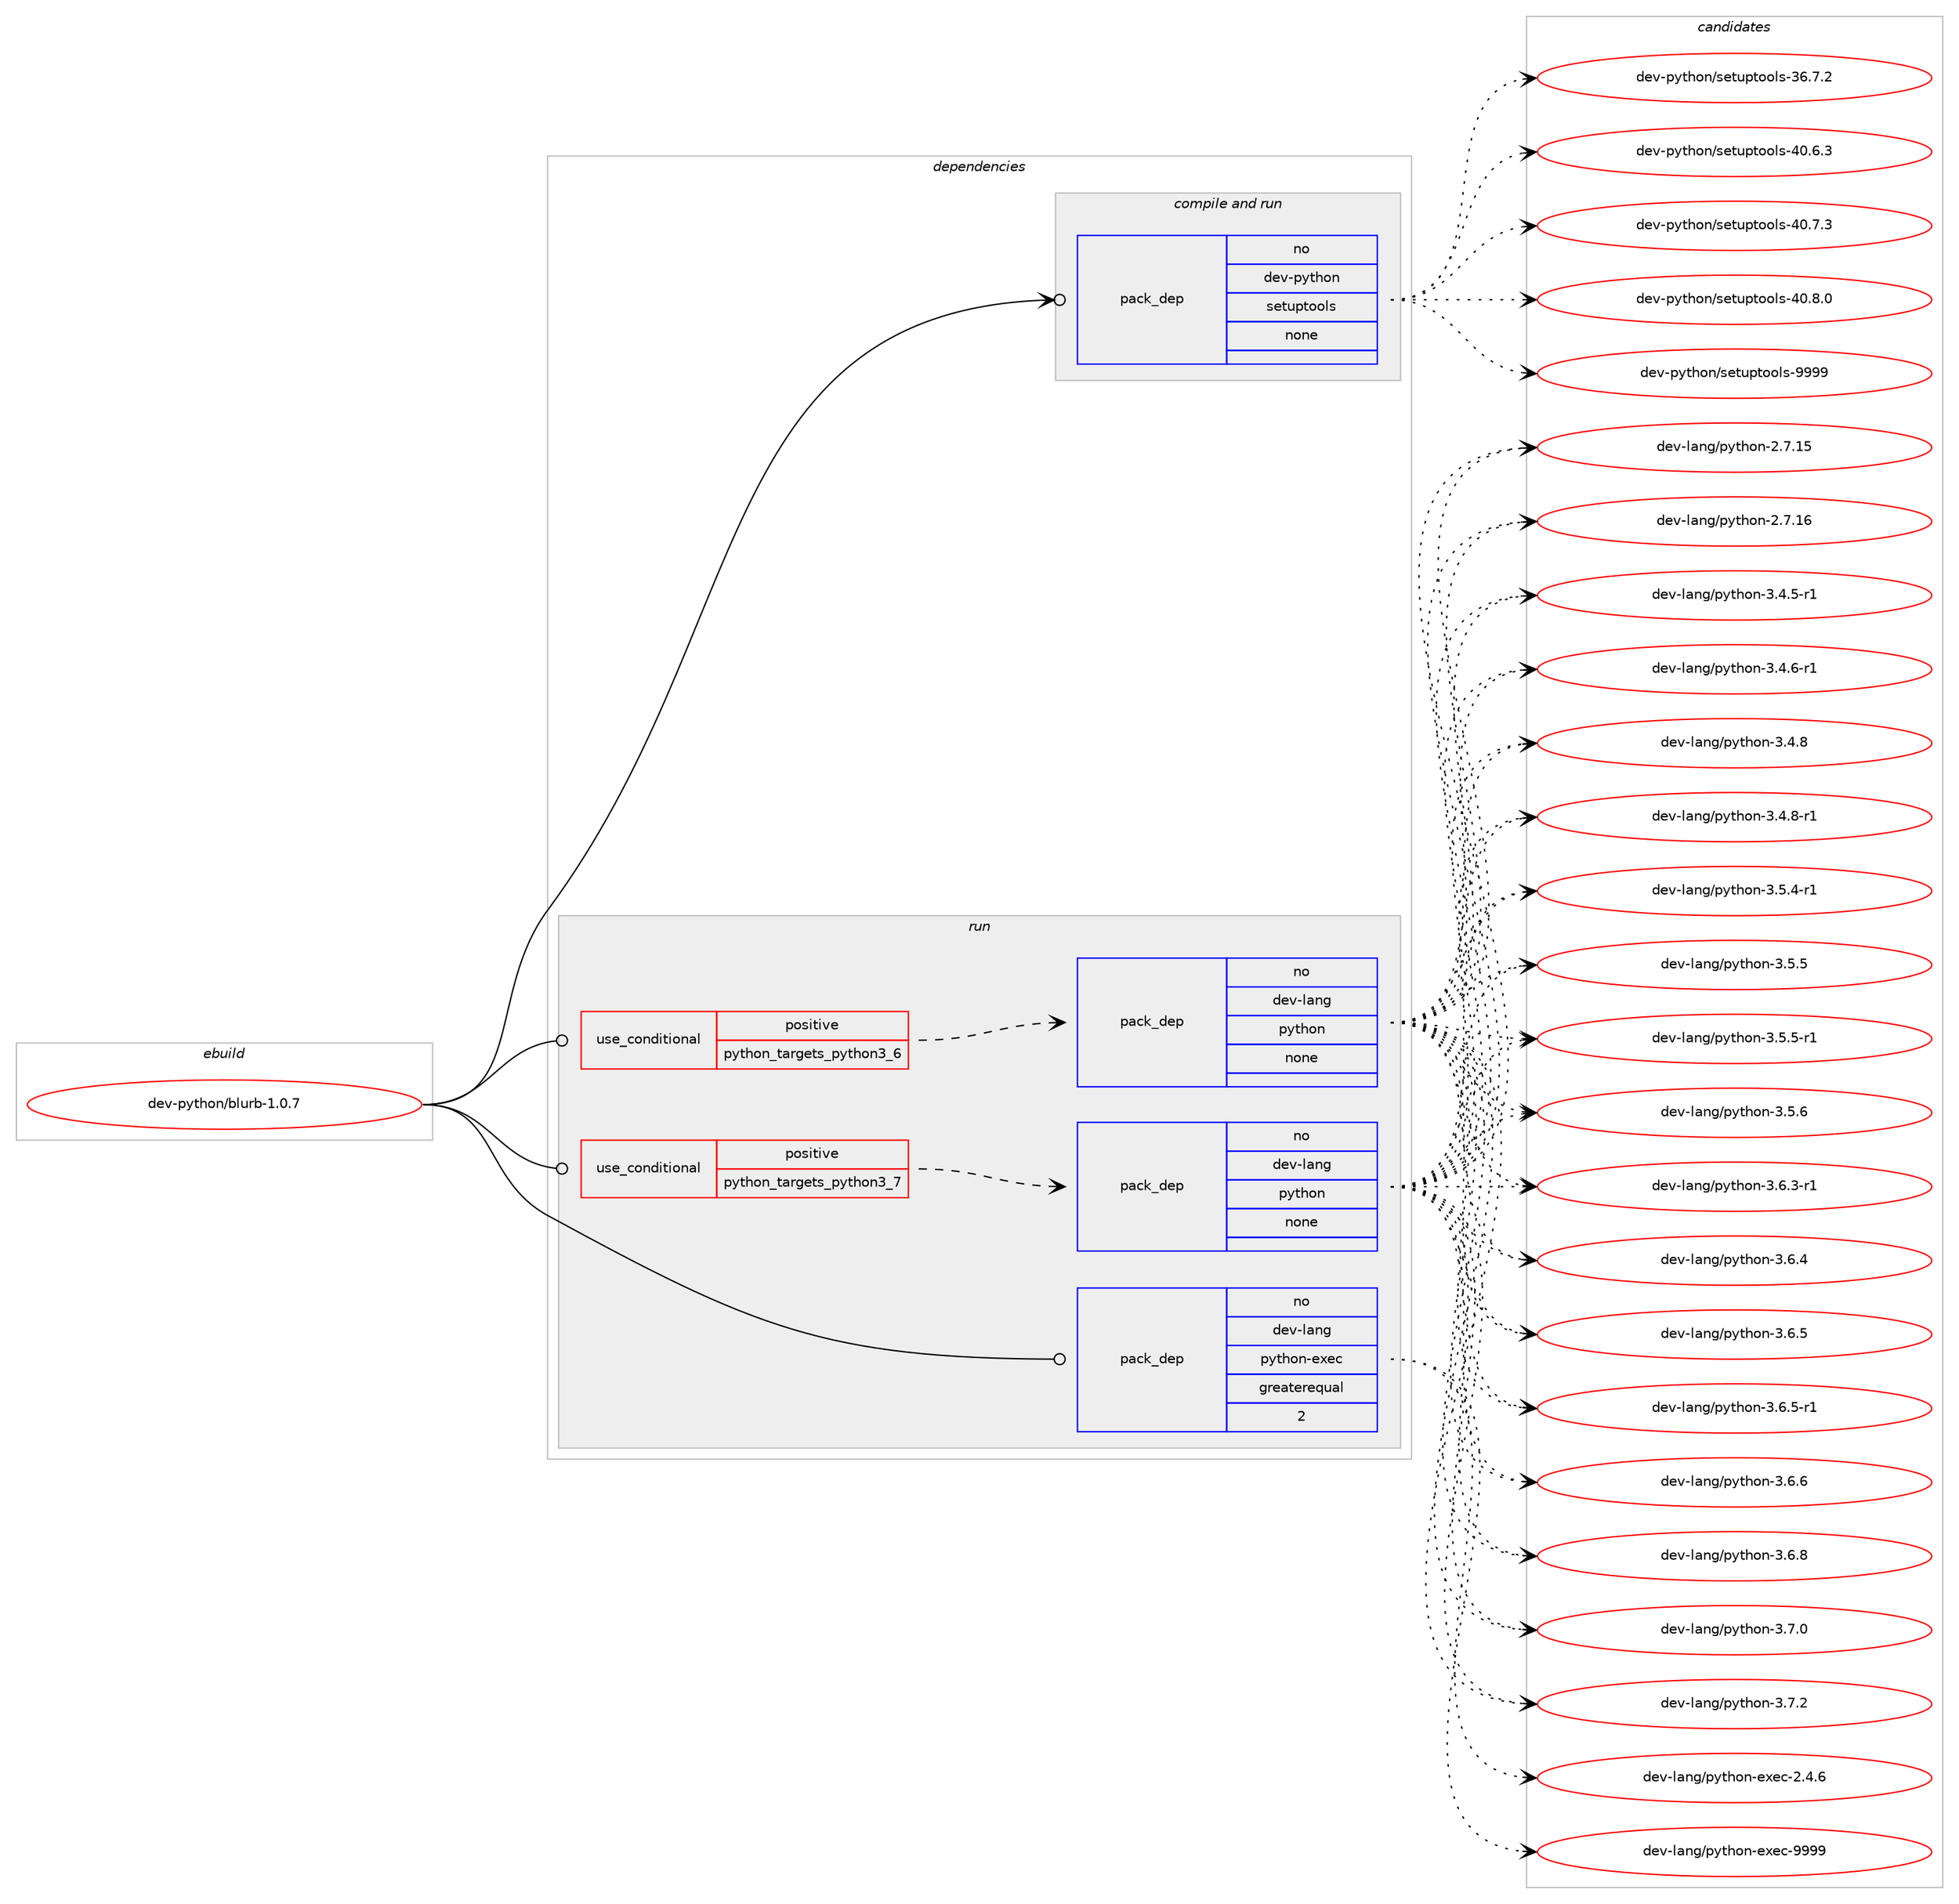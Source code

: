digraph prolog {

# *************
# Graph options
# *************

newrank=true;
concentrate=true;
compound=true;
graph [rankdir=LR,fontname=Helvetica,fontsize=10,ranksep=1.5];#, ranksep=2.5, nodesep=0.2];
edge  [arrowhead=vee];
node  [fontname=Helvetica,fontsize=10];

# **********
# The ebuild
# **********

subgraph cluster_leftcol {
color=gray;
rank=same;
label=<<i>ebuild</i>>;
id [label="dev-python/blurb-1.0.7", color=red, width=4, href="../dev-python/blurb-1.0.7.svg"];
}

# ****************
# The dependencies
# ****************

subgraph cluster_midcol {
color=gray;
label=<<i>dependencies</i>>;
subgraph cluster_compile {
fillcolor="#eeeeee";
style=filled;
label=<<i>compile</i>>;
}
subgraph cluster_compileandrun {
fillcolor="#eeeeee";
style=filled;
label=<<i>compile and run</i>>;
subgraph pack1006500 {
dependency1401518 [label=<<TABLE BORDER="0" CELLBORDER="1" CELLSPACING="0" CELLPADDING="4" WIDTH="220"><TR><TD ROWSPAN="6" CELLPADDING="30">pack_dep</TD></TR><TR><TD WIDTH="110">no</TD></TR><TR><TD>dev-python</TD></TR><TR><TD>setuptools</TD></TR><TR><TD>none</TD></TR><TR><TD></TD></TR></TABLE>>, shape=none, color=blue];
}
id:e -> dependency1401518:w [weight=20,style="solid",arrowhead="odotvee"];
}
subgraph cluster_run {
fillcolor="#eeeeee";
style=filled;
label=<<i>run</i>>;
subgraph cond371790 {
dependency1401519 [label=<<TABLE BORDER="0" CELLBORDER="1" CELLSPACING="0" CELLPADDING="4"><TR><TD ROWSPAN="3" CELLPADDING="10">use_conditional</TD></TR><TR><TD>positive</TD></TR><TR><TD>python_targets_python3_6</TD></TR></TABLE>>, shape=none, color=red];
subgraph pack1006501 {
dependency1401520 [label=<<TABLE BORDER="0" CELLBORDER="1" CELLSPACING="0" CELLPADDING="4" WIDTH="220"><TR><TD ROWSPAN="6" CELLPADDING="30">pack_dep</TD></TR><TR><TD WIDTH="110">no</TD></TR><TR><TD>dev-lang</TD></TR><TR><TD>python</TD></TR><TR><TD>none</TD></TR><TR><TD></TD></TR></TABLE>>, shape=none, color=blue];
}
dependency1401519:e -> dependency1401520:w [weight=20,style="dashed",arrowhead="vee"];
}
id:e -> dependency1401519:w [weight=20,style="solid",arrowhead="odot"];
subgraph cond371791 {
dependency1401521 [label=<<TABLE BORDER="0" CELLBORDER="1" CELLSPACING="0" CELLPADDING="4"><TR><TD ROWSPAN="3" CELLPADDING="10">use_conditional</TD></TR><TR><TD>positive</TD></TR><TR><TD>python_targets_python3_7</TD></TR></TABLE>>, shape=none, color=red];
subgraph pack1006502 {
dependency1401522 [label=<<TABLE BORDER="0" CELLBORDER="1" CELLSPACING="0" CELLPADDING="4" WIDTH="220"><TR><TD ROWSPAN="6" CELLPADDING="30">pack_dep</TD></TR><TR><TD WIDTH="110">no</TD></TR><TR><TD>dev-lang</TD></TR><TR><TD>python</TD></TR><TR><TD>none</TD></TR><TR><TD></TD></TR></TABLE>>, shape=none, color=blue];
}
dependency1401521:e -> dependency1401522:w [weight=20,style="dashed",arrowhead="vee"];
}
id:e -> dependency1401521:w [weight=20,style="solid",arrowhead="odot"];
subgraph pack1006503 {
dependency1401523 [label=<<TABLE BORDER="0" CELLBORDER="1" CELLSPACING="0" CELLPADDING="4" WIDTH="220"><TR><TD ROWSPAN="6" CELLPADDING="30">pack_dep</TD></TR><TR><TD WIDTH="110">no</TD></TR><TR><TD>dev-lang</TD></TR><TR><TD>python-exec</TD></TR><TR><TD>greaterequal</TD></TR><TR><TD>2</TD></TR></TABLE>>, shape=none, color=blue];
}
id:e -> dependency1401523:w [weight=20,style="solid",arrowhead="odot"];
}
}

# **************
# The candidates
# **************

subgraph cluster_choices {
rank=same;
color=gray;
label=<<i>candidates</i>>;

subgraph choice1006500 {
color=black;
nodesep=1;
choice100101118451121211161041111104711510111611711211611111110811545515446554650 [label="dev-python/setuptools-36.7.2", color=red, width=4,href="../dev-python/setuptools-36.7.2.svg"];
choice100101118451121211161041111104711510111611711211611111110811545524846544651 [label="dev-python/setuptools-40.6.3", color=red, width=4,href="../dev-python/setuptools-40.6.3.svg"];
choice100101118451121211161041111104711510111611711211611111110811545524846554651 [label="dev-python/setuptools-40.7.3", color=red, width=4,href="../dev-python/setuptools-40.7.3.svg"];
choice100101118451121211161041111104711510111611711211611111110811545524846564648 [label="dev-python/setuptools-40.8.0", color=red, width=4,href="../dev-python/setuptools-40.8.0.svg"];
choice10010111845112121116104111110471151011161171121161111111081154557575757 [label="dev-python/setuptools-9999", color=red, width=4,href="../dev-python/setuptools-9999.svg"];
dependency1401518:e -> choice100101118451121211161041111104711510111611711211611111110811545515446554650:w [style=dotted,weight="100"];
dependency1401518:e -> choice100101118451121211161041111104711510111611711211611111110811545524846544651:w [style=dotted,weight="100"];
dependency1401518:e -> choice100101118451121211161041111104711510111611711211611111110811545524846554651:w [style=dotted,weight="100"];
dependency1401518:e -> choice100101118451121211161041111104711510111611711211611111110811545524846564648:w [style=dotted,weight="100"];
dependency1401518:e -> choice10010111845112121116104111110471151011161171121161111111081154557575757:w [style=dotted,weight="100"];
}
subgraph choice1006501 {
color=black;
nodesep=1;
choice10010111845108971101034711212111610411111045504655464953 [label="dev-lang/python-2.7.15", color=red, width=4,href="../dev-lang/python-2.7.15.svg"];
choice10010111845108971101034711212111610411111045504655464954 [label="dev-lang/python-2.7.16", color=red, width=4,href="../dev-lang/python-2.7.16.svg"];
choice1001011184510897110103471121211161041111104551465246534511449 [label="dev-lang/python-3.4.5-r1", color=red, width=4,href="../dev-lang/python-3.4.5-r1.svg"];
choice1001011184510897110103471121211161041111104551465246544511449 [label="dev-lang/python-3.4.6-r1", color=red, width=4,href="../dev-lang/python-3.4.6-r1.svg"];
choice100101118451089711010347112121116104111110455146524656 [label="dev-lang/python-3.4.8", color=red, width=4,href="../dev-lang/python-3.4.8.svg"];
choice1001011184510897110103471121211161041111104551465246564511449 [label="dev-lang/python-3.4.8-r1", color=red, width=4,href="../dev-lang/python-3.4.8-r1.svg"];
choice1001011184510897110103471121211161041111104551465346524511449 [label="dev-lang/python-3.5.4-r1", color=red, width=4,href="../dev-lang/python-3.5.4-r1.svg"];
choice100101118451089711010347112121116104111110455146534653 [label="dev-lang/python-3.5.5", color=red, width=4,href="../dev-lang/python-3.5.5.svg"];
choice1001011184510897110103471121211161041111104551465346534511449 [label="dev-lang/python-3.5.5-r1", color=red, width=4,href="../dev-lang/python-3.5.5-r1.svg"];
choice100101118451089711010347112121116104111110455146534654 [label="dev-lang/python-3.5.6", color=red, width=4,href="../dev-lang/python-3.5.6.svg"];
choice1001011184510897110103471121211161041111104551465446514511449 [label="dev-lang/python-3.6.3-r1", color=red, width=4,href="../dev-lang/python-3.6.3-r1.svg"];
choice100101118451089711010347112121116104111110455146544652 [label="dev-lang/python-3.6.4", color=red, width=4,href="../dev-lang/python-3.6.4.svg"];
choice100101118451089711010347112121116104111110455146544653 [label="dev-lang/python-3.6.5", color=red, width=4,href="../dev-lang/python-3.6.5.svg"];
choice1001011184510897110103471121211161041111104551465446534511449 [label="dev-lang/python-3.6.5-r1", color=red, width=4,href="../dev-lang/python-3.6.5-r1.svg"];
choice100101118451089711010347112121116104111110455146544654 [label="dev-lang/python-3.6.6", color=red, width=4,href="../dev-lang/python-3.6.6.svg"];
choice100101118451089711010347112121116104111110455146544656 [label="dev-lang/python-3.6.8", color=red, width=4,href="../dev-lang/python-3.6.8.svg"];
choice100101118451089711010347112121116104111110455146554648 [label="dev-lang/python-3.7.0", color=red, width=4,href="../dev-lang/python-3.7.0.svg"];
choice100101118451089711010347112121116104111110455146554650 [label="dev-lang/python-3.7.2", color=red, width=4,href="../dev-lang/python-3.7.2.svg"];
dependency1401520:e -> choice10010111845108971101034711212111610411111045504655464953:w [style=dotted,weight="100"];
dependency1401520:e -> choice10010111845108971101034711212111610411111045504655464954:w [style=dotted,weight="100"];
dependency1401520:e -> choice1001011184510897110103471121211161041111104551465246534511449:w [style=dotted,weight="100"];
dependency1401520:e -> choice1001011184510897110103471121211161041111104551465246544511449:w [style=dotted,weight="100"];
dependency1401520:e -> choice100101118451089711010347112121116104111110455146524656:w [style=dotted,weight="100"];
dependency1401520:e -> choice1001011184510897110103471121211161041111104551465246564511449:w [style=dotted,weight="100"];
dependency1401520:e -> choice1001011184510897110103471121211161041111104551465346524511449:w [style=dotted,weight="100"];
dependency1401520:e -> choice100101118451089711010347112121116104111110455146534653:w [style=dotted,weight="100"];
dependency1401520:e -> choice1001011184510897110103471121211161041111104551465346534511449:w [style=dotted,weight="100"];
dependency1401520:e -> choice100101118451089711010347112121116104111110455146534654:w [style=dotted,weight="100"];
dependency1401520:e -> choice1001011184510897110103471121211161041111104551465446514511449:w [style=dotted,weight="100"];
dependency1401520:e -> choice100101118451089711010347112121116104111110455146544652:w [style=dotted,weight="100"];
dependency1401520:e -> choice100101118451089711010347112121116104111110455146544653:w [style=dotted,weight="100"];
dependency1401520:e -> choice1001011184510897110103471121211161041111104551465446534511449:w [style=dotted,weight="100"];
dependency1401520:e -> choice100101118451089711010347112121116104111110455146544654:w [style=dotted,weight="100"];
dependency1401520:e -> choice100101118451089711010347112121116104111110455146544656:w [style=dotted,weight="100"];
dependency1401520:e -> choice100101118451089711010347112121116104111110455146554648:w [style=dotted,weight="100"];
dependency1401520:e -> choice100101118451089711010347112121116104111110455146554650:w [style=dotted,weight="100"];
}
subgraph choice1006502 {
color=black;
nodesep=1;
choice10010111845108971101034711212111610411111045504655464953 [label="dev-lang/python-2.7.15", color=red, width=4,href="../dev-lang/python-2.7.15.svg"];
choice10010111845108971101034711212111610411111045504655464954 [label="dev-lang/python-2.7.16", color=red, width=4,href="../dev-lang/python-2.7.16.svg"];
choice1001011184510897110103471121211161041111104551465246534511449 [label="dev-lang/python-3.4.5-r1", color=red, width=4,href="../dev-lang/python-3.4.5-r1.svg"];
choice1001011184510897110103471121211161041111104551465246544511449 [label="dev-lang/python-3.4.6-r1", color=red, width=4,href="../dev-lang/python-3.4.6-r1.svg"];
choice100101118451089711010347112121116104111110455146524656 [label="dev-lang/python-3.4.8", color=red, width=4,href="../dev-lang/python-3.4.8.svg"];
choice1001011184510897110103471121211161041111104551465246564511449 [label="dev-lang/python-3.4.8-r1", color=red, width=4,href="../dev-lang/python-3.4.8-r1.svg"];
choice1001011184510897110103471121211161041111104551465346524511449 [label="dev-lang/python-3.5.4-r1", color=red, width=4,href="../dev-lang/python-3.5.4-r1.svg"];
choice100101118451089711010347112121116104111110455146534653 [label="dev-lang/python-3.5.5", color=red, width=4,href="../dev-lang/python-3.5.5.svg"];
choice1001011184510897110103471121211161041111104551465346534511449 [label="dev-lang/python-3.5.5-r1", color=red, width=4,href="../dev-lang/python-3.5.5-r1.svg"];
choice100101118451089711010347112121116104111110455146534654 [label="dev-lang/python-3.5.6", color=red, width=4,href="../dev-lang/python-3.5.6.svg"];
choice1001011184510897110103471121211161041111104551465446514511449 [label="dev-lang/python-3.6.3-r1", color=red, width=4,href="../dev-lang/python-3.6.3-r1.svg"];
choice100101118451089711010347112121116104111110455146544652 [label="dev-lang/python-3.6.4", color=red, width=4,href="../dev-lang/python-3.6.4.svg"];
choice100101118451089711010347112121116104111110455146544653 [label="dev-lang/python-3.6.5", color=red, width=4,href="../dev-lang/python-3.6.5.svg"];
choice1001011184510897110103471121211161041111104551465446534511449 [label="dev-lang/python-3.6.5-r1", color=red, width=4,href="../dev-lang/python-3.6.5-r1.svg"];
choice100101118451089711010347112121116104111110455146544654 [label="dev-lang/python-3.6.6", color=red, width=4,href="../dev-lang/python-3.6.6.svg"];
choice100101118451089711010347112121116104111110455146544656 [label="dev-lang/python-3.6.8", color=red, width=4,href="../dev-lang/python-3.6.8.svg"];
choice100101118451089711010347112121116104111110455146554648 [label="dev-lang/python-3.7.0", color=red, width=4,href="../dev-lang/python-3.7.0.svg"];
choice100101118451089711010347112121116104111110455146554650 [label="dev-lang/python-3.7.2", color=red, width=4,href="../dev-lang/python-3.7.2.svg"];
dependency1401522:e -> choice10010111845108971101034711212111610411111045504655464953:w [style=dotted,weight="100"];
dependency1401522:e -> choice10010111845108971101034711212111610411111045504655464954:w [style=dotted,weight="100"];
dependency1401522:e -> choice1001011184510897110103471121211161041111104551465246534511449:w [style=dotted,weight="100"];
dependency1401522:e -> choice1001011184510897110103471121211161041111104551465246544511449:w [style=dotted,weight="100"];
dependency1401522:e -> choice100101118451089711010347112121116104111110455146524656:w [style=dotted,weight="100"];
dependency1401522:e -> choice1001011184510897110103471121211161041111104551465246564511449:w [style=dotted,weight="100"];
dependency1401522:e -> choice1001011184510897110103471121211161041111104551465346524511449:w [style=dotted,weight="100"];
dependency1401522:e -> choice100101118451089711010347112121116104111110455146534653:w [style=dotted,weight="100"];
dependency1401522:e -> choice1001011184510897110103471121211161041111104551465346534511449:w [style=dotted,weight="100"];
dependency1401522:e -> choice100101118451089711010347112121116104111110455146534654:w [style=dotted,weight="100"];
dependency1401522:e -> choice1001011184510897110103471121211161041111104551465446514511449:w [style=dotted,weight="100"];
dependency1401522:e -> choice100101118451089711010347112121116104111110455146544652:w [style=dotted,weight="100"];
dependency1401522:e -> choice100101118451089711010347112121116104111110455146544653:w [style=dotted,weight="100"];
dependency1401522:e -> choice1001011184510897110103471121211161041111104551465446534511449:w [style=dotted,weight="100"];
dependency1401522:e -> choice100101118451089711010347112121116104111110455146544654:w [style=dotted,weight="100"];
dependency1401522:e -> choice100101118451089711010347112121116104111110455146544656:w [style=dotted,weight="100"];
dependency1401522:e -> choice100101118451089711010347112121116104111110455146554648:w [style=dotted,weight="100"];
dependency1401522:e -> choice100101118451089711010347112121116104111110455146554650:w [style=dotted,weight="100"];
}
subgraph choice1006503 {
color=black;
nodesep=1;
choice1001011184510897110103471121211161041111104510112010199455046524654 [label="dev-lang/python-exec-2.4.6", color=red, width=4,href="../dev-lang/python-exec-2.4.6.svg"];
choice10010111845108971101034711212111610411111045101120101994557575757 [label="dev-lang/python-exec-9999", color=red, width=4,href="../dev-lang/python-exec-9999.svg"];
dependency1401523:e -> choice1001011184510897110103471121211161041111104510112010199455046524654:w [style=dotted,weight="100"];
dependency1401523:e -> choice10010111845108971101034711212111610411111045101120101994557575757:w [style=dotted,weight="100"];
}
}

}
